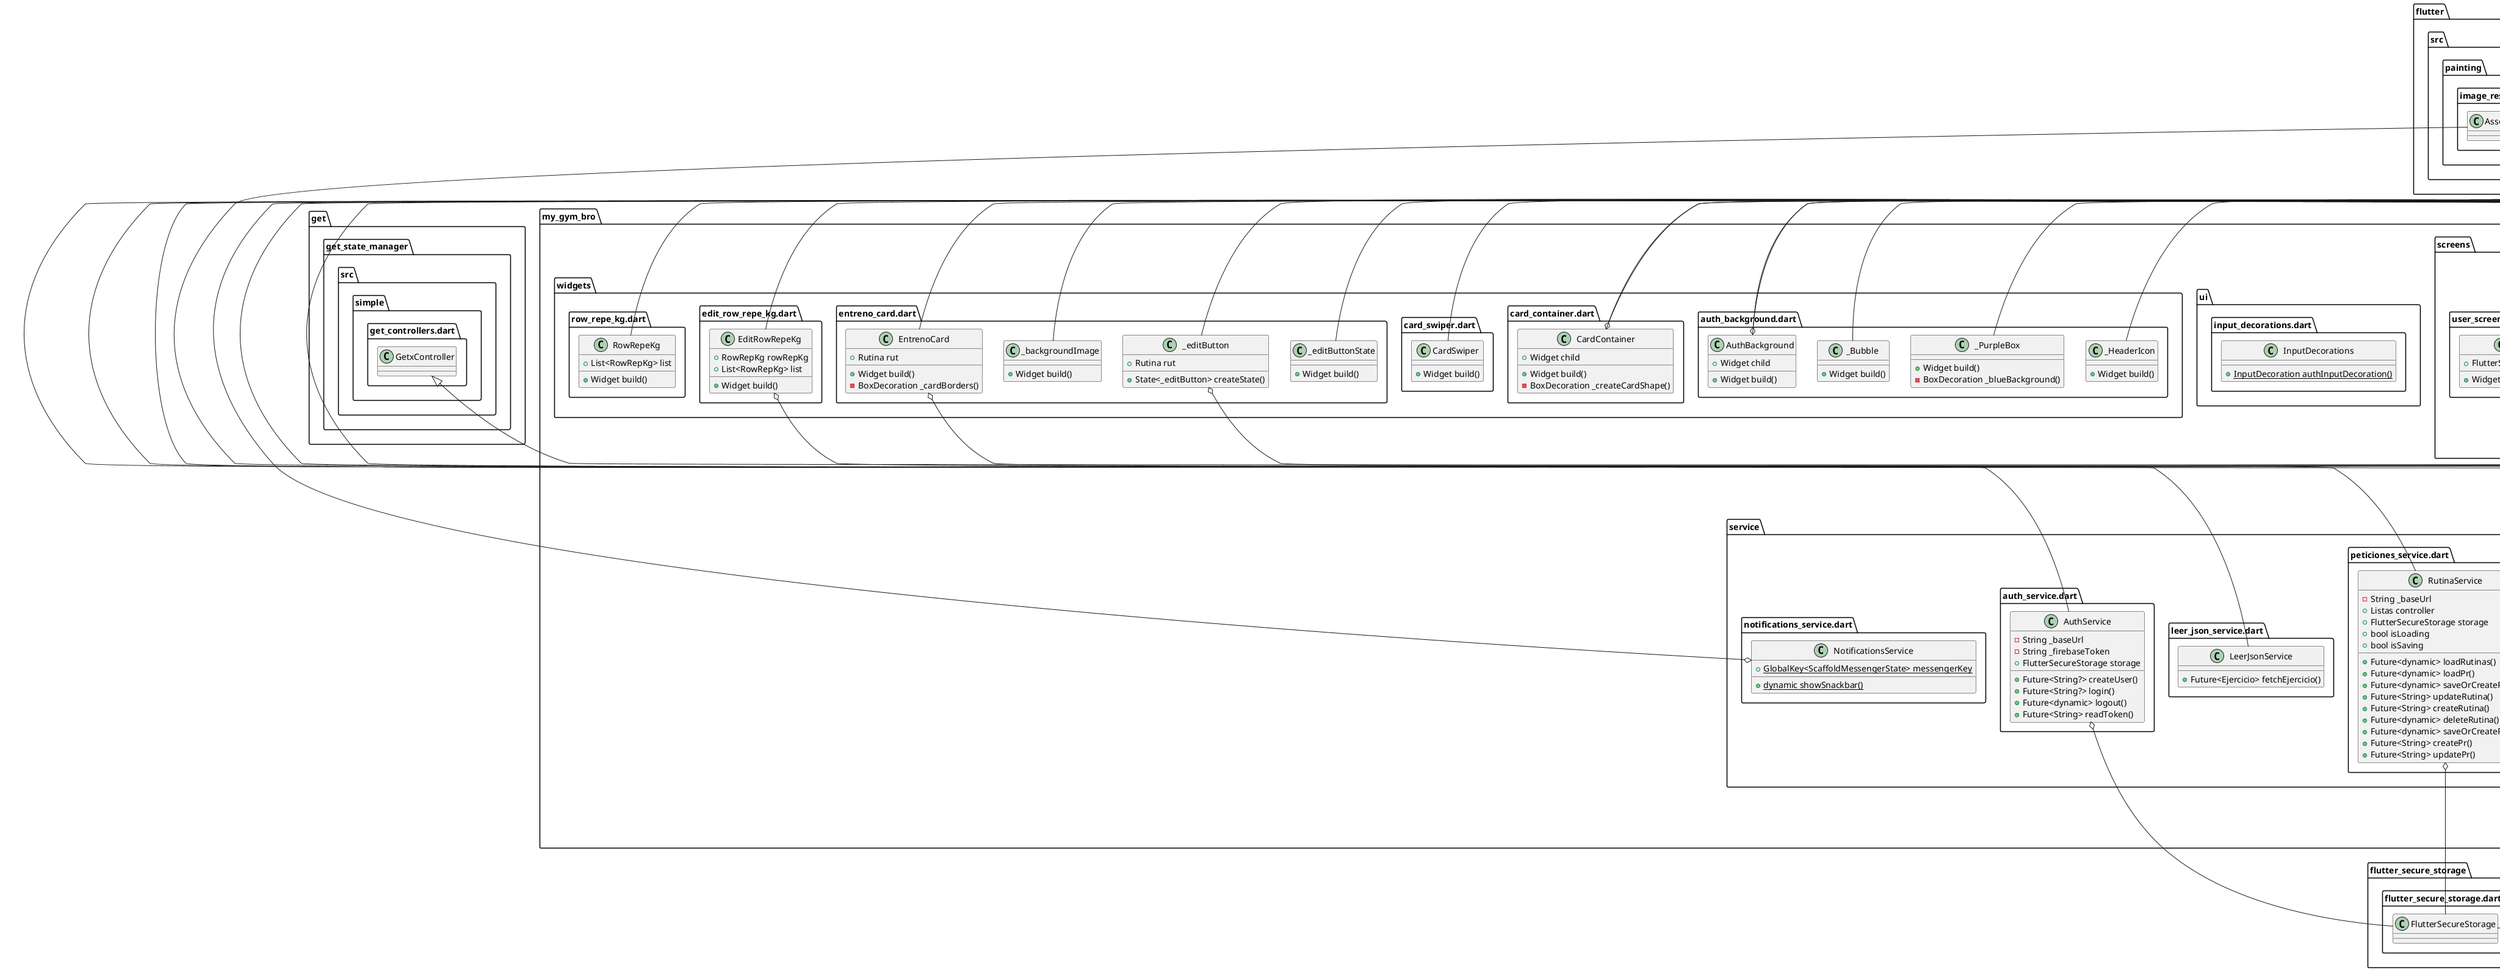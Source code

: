 @startuml
set namespaceSeparator ::

class "my_gym_bro::firebase_options.dart::DefaultFirebaseOptions" {
  {static} +FirebaseOptions web
  {static} +FirebaseOptions android
  {static} +FirebaseOptions ios
  {static} +FirebaseOptions currentPlatform
}

"my_gym_bro::firebase_options.dart::DefaultFirebaseOptions" o-- "firebase_core_platform_interface::firebase_core_platform_interface.dart::FirebaseOptions"

class "my_gym_bro::main.dart::AppState" {
  +Widget build()
}

"flutter::src::widgets::framework.dart::StatelessWidget" <|-- "my_gym_bro::main.dart::AppState"

class "my_gym_bro::main.dart::MyApp" {
  +Widget build()
}

"flutter::src::widgets::framework.dart::StatelessWidget" <|-- "my_gym_bro::main.dart::MyApp"

class "my_gym_bro::models::ejercicio.dart::Ejercicio" {
  +List<EjercicioElement> ejercicio
  +Map<String, dynamic> toJson()
}

class "my_gym_bro::models::ejercicio.dart::EjercicioElement" {
  +String name
  +String tip
  +List<String> muscle
  +String url
  +Map<String, dynamic> toJson()
  +String toString()
}

class "my_gym_bro::models::ejercicio_rutina.dart::EjercicioRutina" {
  +String name
  +String tip
  +List<String> muscle
  +String url
  +List<RowRepKg> listSeries
  +dynamic getListSeries
  +dynamic setListSeries
  +dynamic getName
  +dynamic getTip
  +dynamic getMuscle
  +dynamic getUrl
  +String toJson()
  +Map<String, dynamic> toMap()
  +String toString()
}

class "my_gym_bro::models::listas.dart::Listas" {
  +List<EjercicioElement> ejerciciosList
  +List<EjercicioElement> ejerciciosRutinaList
  +List<String> musculoList
  +List<Pr> prList
  +List<Rutina> rutinasList
  +dynamic getPrList
  +dynamic getMusculoList
  +dynamic getListEjercicioRutina
  +List<Rutina> getRutinasList()
  +void clear()
  +dynamic setRutinasList()
  +void addRutinaList()
  +dynamic setPrList()
  +void addPrList()
  +dynamic setMusculoList()
  +void addMusculoList()
  +List<EjercicioElement> getListEjercicio()
  +dynamic setEjerciosList()
  +void addEjercicioList()
  +dynamic setEjerciosRutinaList()
  +void addEjercicioRutinaList()
  +void removeEjercicioRutinaList()
}

"get::get_state_manager::src::simple::get_controllers.dart::GetxController" <|-- "my_gym_bro::models::listas.dart::Listas"

class "my_gym_bro::models::menu_option.dart::MenuOption" {
  +String route
  +IconData icon
  +AssetImage image
  +String name
  +Widget screen
}

"my_gym_bro::models::menu_option.dart::MenuOption" o-- "flutter::src::widgets::icon_data.dart::IconData"
"my_gym_bro::models::menu_option.dart::MenuOption" o-- "flutter::src::painting::image_resolution.dart::AssetImage"
"my_gym_bro::models::menu_option.dart::MenuOption" o-- "flutter::src::widgets::framework.dart::Widget"

class "my_gym_bro::models::pr.dart::Pr" {
  +String nameEjercicio
  +double peso
  +String? id
  +String? idUser
  +String toJson()
  +Map<String, dynamic> toMap()
}

class "my_gym_bro::models::retos.dart::Reto" {
  +bool completado
  +String nombre
  +Map<String, dynamic> toJson()
}

class "my_gym_bro::models::row_rep_kg.dart::RowRepKg" {
  +int? repes
  +int? kg
  +int? getRepes
  +int? getKg
  +String toJson()
  +Map<String, dynamic> toMap()
  +String toString()
}

class "my_gym_bro::models::rutina.dart::Rutina" {
  +String name
  +String note
  +List<EjercicioRutina>? listEjerciciosRutina
  +String? id
  +String? idUser
  +String setName
  +dynamic getName
  +dynamic getNote
  +dynamic setNote
  +dynamic getListEjerciciosRutina
  +dynamic setListEjerciciosRutina
  +String toJson()
  +Map<String, dynamic> toMap()
  +String toString()
}

class "my_gym_bro::providers::login_form_provider.dart::LoginFormProvider" {
  +GlobalKey<FormState> formKey
  +String email
  +String password
  -bool _isLoading
  +bool isLoading
  +bool isValidForm()
}

"my_gym_bro::providers::login_form_provider.dart::LoginFormProvider" o-- "flutter::src::widgets::framework.dart::GlobalKey<FormState>"
"flutter::src::foundation::change_notifier.dart::ChangeNotifier" <|-- "my_gym_bro::providers::login_form_provider.dart::LoginFormProvider"

class "my_gym_bro::router::app_routes.dart::AppRoutes" {
  {static} +String initialRoute
  {static} +List<MenuOption> menuOption
  {static} +List<MenuOption> bottomMenuOption
  {static} +Map<String, Widget Function(BuildContext)> getAppRoutes()
  {static} +Route<dynamic> onGenerateRoute()
}

class "my_gym_bro::screens::add_entrenos_screen.dart::AddEntrenosScreen" {
  +Rutina rutina
  +RutinaService rutinaService
  +State<AddEntrenosScreen> createState()
}

"my_gym_bro::screens::add_entrenos_screen.dart::AddEntrenosScreen" o-- "my_gym_bro::models::rutina.dart::Rutina"
"my_gym_bro::screens::add_entrenos_screen.dart::AddEntrenosScreen" o-- "my_gym_bro::service::peticiones_service.dart::RutinaService"
"flutter::src::widgets::framework.dart::StatefulWidget" <|-- "my_gym_bro::screens::add_entrenos_screen.dart::AddEntrenosScreen"

class "my_gym_bro::screens::add_entrenos_screen.dart::_AddEntrenosScreenState" {
  +List<RowRepKg> list
  +Listas controller
  +String grupoMuscular
  +int numseries
  +EjercicioElement ejercicioElegido
  +List<DropdownMenuItem<String>> dropdownMusculosItems
  +List<DropdownMenuItem<EjercicioElement>> dropdownEjerciciosItems
  +Widget build()
}

"my_gym_bro::screens::add_entrenos_screen.dart::_AddEntrenosScreenState" o-- "my_gym_bro::models::listas.dart::Listas"
"my_gym_bro::screens::add_entrenos_screen.dart::_AddEntrenosScreenState" o-- "my_gym_bro::models::ejercicio.dart::EjercicioElement"
"flutter::src::widgets::framework.dart::State" <|-- "my_gym_bro::screens::add_entrenos_screen.dart::_AddEntrenosScreenState"

class "my_gym_bro::screens::add_pr_screen.dart::AddPrScreen" {
  +State<AddPrScreen> createState()
}

"flutter::src::widgets::framework.dart::StatefulWidget" <|-- "my_gym_bro::screens::add_pr_screen.dart::AddPrScreen"

class "my_gym_bro::screens::add_pr_screen.dart::_AddPrScreenState" {
  +Pr pr
  +String ejercicio
  +double kg
  +Listas controller
  +List<DropdownMenuItem<EjercicioElement>> dropdownEjerciciosItems
  +Widget build()
}

"my_gym_bro::screens::add_pr_screen.dart::_AddPrScreenState" o-- "my_gym_bro::models::pr.dart::Pr"
"my_gym_bro::screens::add_pr_screen.dart::_AddPrScreenState" o-- "my_gym_bro::models::listas.dart::Listas"
"flutter::src::widgets::framework.dart::State" <|-- "my_gym_bro::screens::add_pr_screen.dart::_AddPrScreenState"

class "my_gym_bro::screens::amigos_screen.dart::AmigosScreen" {
  +Widget build()
}

"flutter::src::widgets::framework.dart::StatelessWidget" <|-- "my_gym_bro::screens::amigos_screen.dart::AmigosScreen"

class "my_gym_bro::screens::check_auth_screen.dart::CheckAuthScreen" {
  +Widget build()
}

"flutter::src::widgets::framework.dart::StatelessWidget" <|-- "my_gym_bro::screens::check_auth_screen.dart::CheckAuthScreen"

class "my_gym_bro::screens::detalles_rutina.dart::DetallesRutina" {
  +Rutina rutina
  +State<DetallesRutina> createState()
}

"my_gym_bro::screens::detalles_rutina.dart::DetallesRutina" o-- "my_gym_bro::models::rutina.dart::Rutina"
"flutter::src::widgets::framework.dart::StatefulWidget" <|-- "my_gym_bro::screens::detalles_rutina.dart::DetallesRutina"

class "my_gym_bro::screens::detalles_rutina.dart::_DetallesRutinaState" {
  +Listas controller
  +Widget build()
}

"my_gym_bro::screens::detalles_rutina.dart::_DetallesRutinaState" o-- "my_gym_bro::models::listas.dart::Listas"
"flutter::src::widgets::framework.dart::State" <|-- "my_gym_bro::screens::detalles_rutina.dart::_DetallesRutinaState"

class "my_gym_bro::screens::editar_ejercicio_rutina.dart::EditarEjercicioRutinaScreen" {
  +Rutina rutina
  +EjercicioRutina ejercicio
  +RutinaService rutinaService
  +State<EditarEjercicioRutinaScreen> createState()
}

"my_gym_bro::screens::editar_ejercicio_rutina.dart::EditarEjercicioRutinaScreen" o-- "my_gym_bro::models::rutina.dart::Rutina"
"my_gym_bro::screens::editar_ejercicio_rutina.dart::EditarEjercicioRutinaScreen" o-- "my_gym_bro::models::ejercicio_rutina.dart::EjercicioRutina"
"my_gym_bro::screens::editar_ejercicio_rutina.dart::EditarEjercicioRutinaScreen" o-- "my_gym_bro::service::peticiones_service.dart::RutinaService"
"flutter::src::widgets::framework.dart::StatefulWidget" <|-- "my_gym_bro::screens::editar_ejercicio_rutina.dart::EditarEjercicioRutinaScreen"

class "my_gym_bro::screens::editar_ejercicio_rutina.dart::_EditarEjercicioRutinaScreen" {
  +int numseries
  +List<RowRepKg> list
  +String grupoMuscular
  +EjercicioElement grupoEjercicios
  +Listas controller
  +EjercicioElement ejer
  +EjercicioElement ejercicioElegido
  +List<DropdownMenuItem<String>> dropdownMusculosItems
  +List<DropdownMenuItem<EjercicioElement>> dropdownEjerciciosItems
  +Widget build()
}

"my_gym_bro::screens::editar_ejercicio_rutina.dart::_EditarEjercicioRutinaScreen" o-- "my_gym_bro::models::ejercicio.dart::EjercicioElement"
"my_gym_bro::screens::editar_ejercicio_rutina.dart::_EditarEjercicioRutinaScreen" o-- "my_gym_bro::models::listas.dart::Listas"
"flutter::src::widgets::framework.dart::State" <|-- "my_gym_bro::screens::editar_ejercicio_rutina.dart::_EditarEjercicioRutinaScreen"

class "my_gym_bro::screens::ejercicios_screen.dart::EjerciciosScreen" {
  +Widget build()
}

"flutter::src::widgets::framework.dart::StatelessWidget" <|-- "my_gym_bro::screens::ejercicios_screen.dart::EjerciciosScreen"

class "my_gym_bro::screens::ejercicio_detail_screen.dart::EjercicioDetailScreen" {
  +EjercicioElement ejercicio
  +Widget build()
}

"my_gym_bro::screens::ejercicio_detail_screen.dart::EjercicioDetailScreen" o-- "my_gym_bro::models::ejercicio.dart::EjercicioElement"
"flutter::src::widgets::framework.dart::StatelessWidget" <|-- "my_gym_bro::screens::ejercicio_detail_screen.dart::EjercicioDetailScreen"

class "my_gym_bro::screens::entrenos_screen.dart::EntrenosScreen" {
  +State<EntrenosScreen> createState()
}

"flutter::src::widgets::framework.dart::StatefulWidget" <|-- "my_gym_bro::screens::entrenos_screen.dart::EntrenosScreen"

class "my_gym_bro::screens::entrenos_screen.dart::_EntrenosScreenState" {
  +String nombreRutina
  +String observacionesRutina
  +Listas controller
  +Rutina rutina
  +Widget build()
  +void showCustomDialog()
}

"my_gym_bro::screens::entrenos_screen.dart::_EntrenosScreenState" o-- "my_gym_bro::models::listas.dart::Listas"
"my_gym_bro::screens::entrenos_screen.dart::_EntrenosScreenState" o-- "my_gym_bro::models::rutina.dart::Rutina"
"flutter::src::widgets::framework.dart::State" <|-- "my_gym_bro::screens::entrenos_screen.dart::_EntrenosScreenState"

class "my_gym_bro::screens::graficos_screen.dart::GrafficsScreen" {
  +Widget build()
}

"flutter::src::widgets::framework.dart::StatelessWidget" <|-- "my_gym_bro::screens::graficos_screen.dart::GrafficsScreen"

class "my_gym_bro::screens::home_screen.dart::HomeScreen" {
  +State<HomeScreen> createState()
}

"flutter::src::widgets::framework.dart::StatefulWidget" <|-- "my_gym_bro::screens::home_screen.dart::HomeScreen"

class "my_gym_bro::screens::home_screen.dart::_HomeScreenState" {
  -int _selectedIndex
  -void _onItemTapped()
  +Widget build()
}

"flutter::src::widgets::framework.dart::State" <|-- "my_gym_bro::screens::home_screen.dart::_HomeScreenState"

class "my_gym_bro::screens::inicio_screen.dart::InicioScreen" {
  +State<InicioScreen> createState()
}

"flutter::src::widgets::framework.dart::StatefulWidget" <|-- "my_gym_bro::screens::inicio_screen.dart::InicioScreen"

class "my_gym_bro::screens::inicio_screen.dart::_InicioScreenState" {
  +Widget build()
}

"flutter::src::widgets::framework.dart::State" <|-- "my_gym_bro::screens::inicio_screen.dart::_InicioScreenState"

class "my_gym_bro::screens::login_screen.dart::LoginScreen" {
  +Widget build()
}

"flutter::src::widgets::framework.dart::StatelessWidget" <|-- "my_gym_bro::screens::login_screen.dart::LoginScreen"

class "my_gym_bro::screens::login_screen.dart::_LoginForm" {
  +Widget build()
}

"flutter::src::widgets::framework.dart::StatelessWidget" <|-- "my_gym_bro::screens::login_screen.dart::_LoginForm"

class "my_gym_bro::screens::medidas_screen.dart::MeasureScreen" {
  +Widget build()
}

"flutter::src::widgets::framework.dart::StatelessWidget" <|-- "my_gym_bro::screens::medidas_screen.dart::MeasureScreen"

class "my_gym_bro::screens::register_screen.dart::RegisterScreen" {
  +Widget build()
}

"flutter::src::widgets::framework.dart::StatelessWidget" <|-- "my_gym_bro::screens::register_screen.dart::RegisterScreen"

class "my_gym_bro::screens::register_screen.dart::_LoginForm" {
  +Widget build()
}

"flutter::src::widgets::framework.dart::StatelessWidget" <|-- "my_gym_bro::screens::register_screen.dart::_LoginForm"

class "my_gym_bro::screens::retos_screen.dart::RetosScreen" {
  +Widget build()
}

"flutter::src::widgets::framework.dart::StatelessWidget" <|-- "my_gym_bro::screens::retos_screen.dart::RetosScreen"

class "my_gym_bro::screens::revisar_pr.dart::RevisarPr" {
  +Listas controller
  +Widget build()
}

"my_gym_bro::screens::revisar_pr.dart::RevisarPr" o-- "my_gym_bro::models::listas.dart::Listas"
"flutter::src::widgets::framework.dart::StatelessWidget" <|-- "my_gym_bro::screens::revisar_pr.dart::RevisarPr"

class "my_gym_bro::screens::splash_screen.dart::SplashScreen" {
  +Widget build()
}

"flutter::src::widgets::framework.dart::StatelessWidget" <|-- "my_gym_bro::screens::splash_screen.dart::SplashScreen"

class "my_gym_bro::screens::user_screen.dart::UserScreen" {
  +FlutterSecureStorage storage
  +Widget build()
}

"my_gym_bro::screens::user_screen.dart::UserScreen" o-- "flutter_secure_storage::flutter_secure_storage.dart::FlutterSecureStorage"
"flutter::src::widgets::framework.dart::StatelessWidget" <|-- "my_gym_bro::screens::user_screen.dart::UserScreen"

class "my_gym_bro::service::auth_service.dart::AuthService" {
  -String _baseUrl
  -String _firebaseToken
  +FlutterSecureStorage storage
  +Future<String?> createUser()
  +Future<String?> login()
  +Future<dynamic> logout()
  +Future<String> readToken()
}

"my_gym_bro::service::auth_service.dart::AuthService" o-- "flutter_secure_storage::flutter_secure_storage.dart::FlutterSecureStorage"
"flutter::src::foundation::change_notifier.dart::ChangeNotifier" <|-- "my_gym_bro::service::auth_service.dart::AuthService"

class "my_gym_bro::service::leer_json_service.dart::LeerJsonService" {
  +Future<Ejercicio> fetchEjercicio()
}

"flutter::src::foundation::change_notifier.dart::ChangeNotifier" <|-- "my_gym_bro::service::leer_json_service.dart::LeerJsonService"

class "my_gym_bro::service::notifications_service.dart::NotificationsService" {
  {static} +GlobalKey<ScaffoldMessengerState> messengerKey
  {static} +dynamic showSnackbar()
}

"my_gym_bro::service::notifications_service.dart::NotificationsService" o-- "flutter::src::widgets::framework.dart::GlobalKey<ScaffoldMessengerState>"

class "my_gym_bro::service::peticiones_service.dart::RutinaService" {
  -String _baseUrl
  +Listas controller
  +FlutterSecureStorage storage
  +bool isLoading
  +bool isSaving
  +Future<dynamic> loadRutinas()
  +Future<dynamic> loadPr()
  +Future<dynamic> saveOrCreateRutina()
  +Future<String> updateRutina()
  +Future<String> createRutina()
  +Future<dynamic> deleteRutina()
  +Future<dynamic> saveOrCreatePr()
  +Future<String> createPr()
  +Future<String> updatePr()
}

"my_gym_bro::service::peticiones_service.dart::RutinaService" o-- "my_gym_bro::models::listas.dart::Listas"
"my_gym_bro::service::peticiones_service.dart::RutinaService" o-- "flutter_secure_storage::flutter_secure_storage.dart::FlutterSecureStorage"
"flutter::src::foundation::change_notifier.dart::ChangeNotifier" <|-- "my_gym_bro::service::peticiones_service.dart::RutinaService"

class "my_gym_bro::theme::app_theme.dart::AppTheme" {
  {static} +Color primaryOrange
  {static} +Color primaryBlue
  {static} +Color primaryDarkOrange
  {static} +Color primaryDarkBlue
  {static} +ThemeData lightTheme
}

"my_gym_bro::theme::app_theme.dart::AppTheme" o-- "dart::ui::Color"
"my_gym_bro::theme::app_theme.dart::AppTheme" o-- "flutter::src::material::theme_data.dart::ThemeData"

class "my_gym_bro::ui::input_decorations.dart::InputDecorations" {
  {static} +InputDecoration authInputDecoration()
}

class "my_gym_bro::widgets::auth_background.dart::AuthBackground" {
  +Widget child
  +Widget build()
}

"my_gym_bro::widgets::auth_background.dart::AuthBackground" o-- "flutter::src::widgets::framework.dart::Widget"
"flutter::src::widgets::framework.dart::StatelessWidget" <|-- "my_gym_bro::widgets::auth_background.dart::AuthBackground"

class "my_gym_bro::widgets::auth_background.dart::_HeaderIcon" {
  +Widget build()
}

"flutter::src::widgets::framework.dart::StatelessWidget" <|-- "my_gym_bro::widgets::auth_background.dart::_HeaderIcon"

class "my_gym_bro::widgets::auth_background.dart::_PurpleBox" {
  +Widget build()
  -BoxDecoration _blueBackground()
}

"flutter::src::widgets::framework.dart::StatelessWidget" <|-- "my_gym_bro::widgets::auth_background.dart::_PurpleBox"

class "my_gym_bro::widgets::auth_background.dart::_Bubble" {
  +Widget build()
}

"flutter::src::widgets::framework.dart::StatelessWidget" <|-- "my_gym_bro::widgets::auth_background.dart::_Bubble"

class "my_gym_bro::widgets::card_container.dart::CardContainer" {
  +Widget child
  +Widget build()
  -BoxDecoration _createCardShape()
}

"my_gym_bro::widgets::card_container.dart::CardContainer" o-- "flutter::src::widgets::framework.dart::Widget"
"flutter::src::widgets::framework.dart::StatelessWidget" <|-- "my_gym_bro::widgets::card_container.dart::CardContainer"

class "my_gym_bro::widgets::card_swiper.dart::CardSwiper" {
  +Widget build()
}

"flutter::src::widgets::framework.dart::StatelessWidget" <|-- "my_gym_bro::widgets::card_swiper.dart::CardSwiper"

class "my_gym_bro::widgets::edit_row_repe_kg.dart::EditRowRepeKg" {
  +RowRepKg rowRepKg
  +List<RowRepKg> list
  +Widget build()
}

"my_gym_bro::widgets::edit_row_repe_kg.dart::EditRowRepeKg" o-- "my_gym_bro::models::row_rep_kg.dart::RowRepKg"
"flutter::src::widgets::framework.dart::StatelessWidget" <|-- "my_gym_bro::widgets::edit_row_repe_kg.dart::EditRowRepeKg"

class "my_gym_bro::widgets::entreno_card.dart::EntrenoCard" {
  +Rutina rut
  +Widget build()
  -BoxDecoration _cardBorders()
}

"my_gym_bro::widgets::entreno_card.dart::EntrenoCard" o-- "my_gym_bro::models::rutina.dart::Rutina"
"flutter::src::widgets::framework.dart::StatelessWidget" <|-- "my_gym_bro::widgets::entreno_card.dart::EntrenoCard"

class "my_gym_bro::widgets::entreno_card.dart::_editButton" {
  +Rutina rut
  +State<_editButton> createState()
}

"my_gym_bro::widgets::entreno_card.dart::_editButton" o-- "my_gym_bro::models::rutina.dart::Rutina"
"flutter::src::widgets::framework.dart::StatefulWidget" <|-- "my_gym_bro::widgets::entreno_card.dart::_editButton"

class "my_gym_bro::widgets::entreno_card.dart::_editButtonState" {
  +Widget build()
}

"flutter::src::widgets::framework.dart::State" <|-- "my_gym_bro::widgets::entreno_card.dart::_editButtonState"

class "my_gym_bro::widgets::entreno_card.dart::_backgroundImage" {
  +Widget build()
}

"flutter::src::widgets::framework.dart::StatelessWidget" <|-- "my_gym_bro::widgets::entreno_card.dart::_backgroundImage"

class "my_gym_bro::widgets::row_repe_kg.dart::RowRepeKg" {
  +List<RowRepKg> list
  +Widget build()
}

"flutter::src::widgets::framework.dart::StatelessWidget" <|-- "my_gym_bro::widgets::row_repe_kg.dart::RowRepeKg"


@enduml